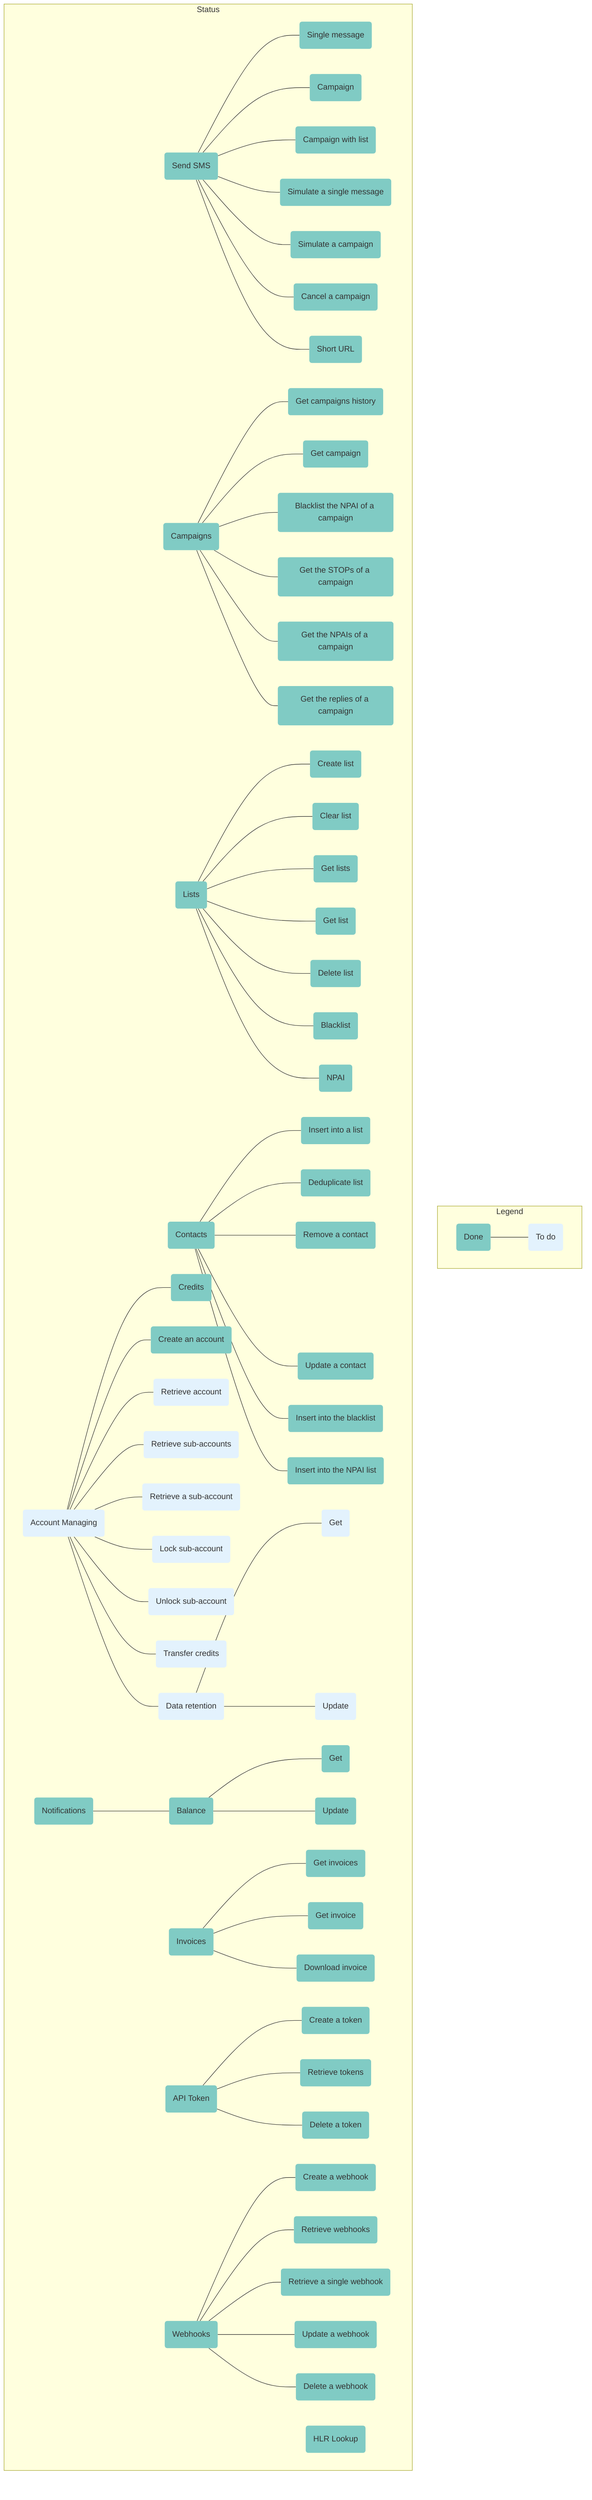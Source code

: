 flowchart BT
    subgraph Legend
        direction LR
        done(Done):::done --- todo(To do):::todo
    end
    subgraph Status
        direction LR
        sendsms(Send SMS):::done --- sendsms1(Single message):::done
        sendsms(Send SMS):::done --- sendsms2(Campaign):::done
        sendsms(Send SMS):::done --- sendsms3(Campaign with list):::done
        sendsms(Send SMS):::done --- sendsms4(Simulate a single message):::done
        sendsms(Send SMS):::done --- sendsms5(Simulate a campaign):::done
        sendsms(Send SMS):::done --- sendsms6(Cancel a campaign):::done
        sendsms(Send SMS):::done --- sendsms7(Short URL):::done
        campaigns(Campaigns):::done --- campaigns1(Get campaigns history):::done
        campaigns(Campaigns):::done --- campaigns2(Get campaign):::done
        campaigns(Campaigns):::done --- campaigns3(Blacklist the NPAI of a campaign):::done
        campaigns(Campaigns):::done --- campaigns4(Get the STOPs of a campaign):::done
        campaigns(Campaigns):::done --- campaigns5(Get the NPAIs of a campaign):::done
        campaigns(Campaigns):::done --- campaigns6(Get the replies of a campaign):::done
        lists(Lists):::done --- lists1(Create list):::done
        lists(Lists):::done --- lists2(Clear list):::done
        lists(Lists):::done --- lists3(Get lists):::done
        lists(Lists):::done --- lists4(Get list):::done
        lists(Lists):::done --- lists5(Delete list):::done
        lists(Lists):::done --- lists6(Blacklist):::done
        lists(Lists):::done --- lists7(NPAI):::done
        cont(Contacts):::done --- cont1(Insert into a list):::done
        cont(Contacts):::done --- cont2(Deduplicate list):::done
        cont(Contacts):::done --- cont3(Remove a contact):::done
        cont(Contacts):::done --- cont4(Update a contact):::done
        cont(Contacts):::done --- cont5(Insert into the blacklist):::done
        cont(Contacts):::done --- cont6(Insert into the NPAI list):::done
        accmgmt(Account Managing):::todo --- accmgmt1(Credits):::done
        accmgmt(Account Managing):::todo --- accmgmt2(Create an account):::done
        accmgmt(Account Managing):::todo --- accmgmt3(Retrieve account):::todo
        accmgmt(Account Managing):::todo --- accmgmt4(Retrieve sub-accounts):::todo
        accmgmt(Account Managing):::todo --- accmgmt5(Retrieve a sub-account):::todo
        accmgmt(Account Managing):::todo --- accmgmt6(Lock sub-account):::todo
        accmgmt(Account Managing):::todo --- accmgmt7(Unlock sub-account):::todo
        accmgmt(Account Managing):::todo --- accmgmt8(Transfer credits):::todo
        accmgmt(Account Managing):::todo --- accmgmt9(Data retention):::todo
        accmgmt9(Data retention):::todo --- dataretentionget(Get):::todo
        accmgmt9(Data retention):::todo --- dataretentionupdate(Update):::todo
        notif(Notifications):::done --- notif1(Balance):::done
        notif1(Balance):::done --- notifget(Get):::done
        notif1(Balance):::done --- notifupdate(Update):::done
        invoices(Invoices):::done --- invoices1(Get invoices):::done
        invoices(Invoices):::done --- invoices2(Get invoice):::done
        invoices(Invoices):::done --- invoices3(Download invoice):::done
        apitoken(API Token):::done --- apitoken1(Create a token):::done
        apitoken(API Token):::done --- apitoken2(Retrieve tokens):::done
        apitoken(API Token):::done --- apitoken3(Delete a token):::done
        hlrlookup(HLR Lookup):::done
        webhooks(Webhooks):::done --- webhooks2(Create a webhook):::done
        webhooks(Webhooks):::done --- webhooks3(Retrieve webhooks):::done
        webhooks(Webhooks):::done --- webhooks4(Retrieve a single webhook):::done
        webhooks(Webhooks):::done --- webhooks5(Update a webhook):::done
        webhooks(Webhooks):::done --- webhooks6(Delete a webhook):::done
    end
    classDef done fill:#80CBC4,stroke-opacity:0;
    classDef todo fill:#E3F2FD,stroke-opacity:0;